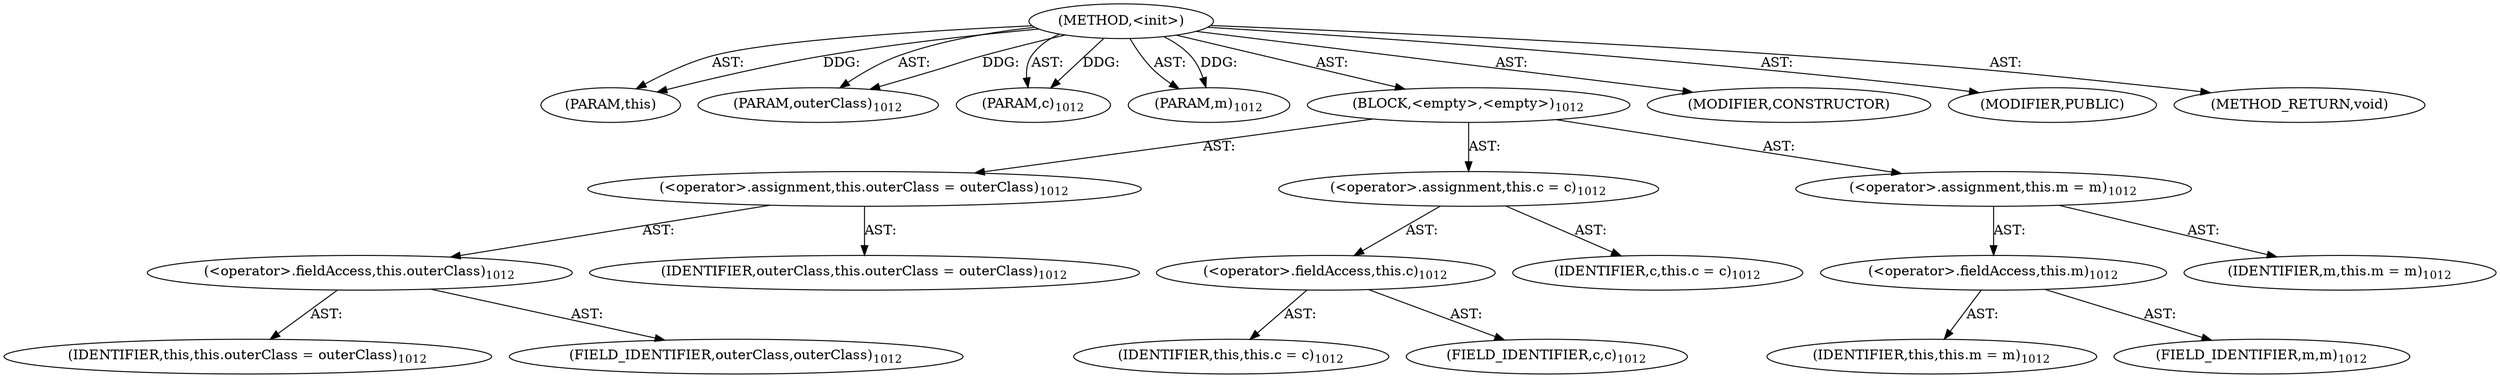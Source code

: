 digraph "&lt;init&gt;" {  
"111669149760" [label = <(METHOD,&lt;init&gt;)> ]
"115964117022" [label = <(PARAM,this)> ]
"115964117023" [label = <(PARAM,outerClass)<SUB>1012</SUB>> ]
"115964117024" [label = <(PARAM,c)<SUB>1012</SUB>> ]
"115964117025" [label = <(PARAM,m)<SUB>1012</SUB>> ]
"25769804004" [label = <(BLOCK,&lt;empty&gt;,&lt;empty&gt;)<SUB>1012</SUB>> ]
"30064771936" [label = <(&lt;operator&gt;.assignment,this.outerClass = outerClass)<SUB>1012</SUB>> ]
"30064771937" [label = <(&lt;operator&gt;.fieldAccess,this.outerClass)<SUB>1012</SUB>> ]
"68719476777" [label = <(IDENTIFIER,this,this.outerClass = outerClass)<SUB>1012</SUB>> ]
"55834575022" [label = <(FIELD_IDENTIFIER,outerClass,outerClass)<SUB>1012</SUB>> ]
"68719476778" [label = <(IDENTIFIER,outerClass,this.outerClass = outerClass)<SUB>1012</SUB>> ]
"30064771938" [label = <(&lt;operator&gt;.assignment,this.c = c)<SUB>1012</SUB>> ]
"30064771939" [label = <(&lt;operator&gt;.fieldAccess,this.c)<SUB>1012</SUB>> ]
"68719476779" [label = <(IDENTIFIER,this,this.c = c)<SUB>1012</SUB>> ]
"55834575023" [label = <(FIELD_IDENTIFIER,c,c)<SUB>1012</SUB>> ]
"68719476780" [label = <(IDENTIFIER,c,this.c = c)<SUB>1012</SUB>> ]
"30064771940" [label = <(&lt;operator&gt;.assignment,this.m = m)<SUB>1012</SUB>> ]
"30064771941" [label = <(&lt;operator&gt;.fieldAccess,this.m)<SUB>1012</SUB>> ]
"68719476781" [label = <(IDENTIFIER,this,this.m = m)<SUB>1012</SUB>> ]
"55834575024" [label = <(FIELD_IDENTIFIER,m,m)<SUB>1012</SUB>> ]
"68719476782" [label = <(IDENTIFIER,m,this.m = m)<SUB>1012</SUB>> ]
"133143986330" [label = <(MODIFIER,CONSTRUCTOR)> ]
"133143986331" [label = <(MODIFIER,PUBLIC)> ]
"128849018944" [label = <(METHOD_RETURN,void)> ]
  "111669149760" -> "115964117022"  [ label = "AST: "] 
  "111669149760" -> "115964117023"  [ label = "AST: "] 
  "111669149760" -> "115964117024"  [ label = "AST: "] 
  "111669149760" -> "115964117025"  [ label = "AST: "] 
  "111669149760" -> "25769804004"  [ label = "AST: "] 
  "111669149760" -> "133143986330"  [ label = "AST: "] 
  "111669149760" -> "133143986331"  [ label = "AST: "] 
  "111669149760" -> "128849018944"  [ label = "AST: "] 
  "25769804004" -> "30064771936"  [ label = "AST: "] 
  "25769804004" -> "30064771938"  [ label = "AST: "] 
  "25769804004" -> "30064771940"  [ label = "AST: "] 
  "30064771936" -> "30064771937"  [ label = "AST: "] 
  "30064771936" -> "68719476778"  [ label = "AST: "] 
  "30064771937" -> "68719476777"  [ label = "AST: "] 
  "30064771937" -> "55834575022"  [ label = "AST: "] 
  "30064771938" -> "30064771939"  [ label = "AST: "] 
  "30064771938" -> "68719476780"  [ label = "AST: "] 
  "30064771939" -> "68719476779"  [ label = "AST: "] 
  "30064771939" -> "55834575023"  [ label = "AST: "] 
  "30064771940" -> "30064771941"  [ label = "AST: "] 
  "30064771940" -> "68719476782"  [ label = "AST: "] 
  "30064771941" -> "68719476781"  [ label = "AST: "] 
  "30064771941" -> "55834575024"  [ label = "AST: "] 
  "111669149760" -> "115964117022"  [ label = "DDG: "] 
  "111669149760" -> "115964117023"  [ label = "DDG: "] 
  "111669149760" -> "115964117024"  [ label = "DDG: "] 
  "111669149760" -> "115964117025"  [ label = "DDG: "] 
}
